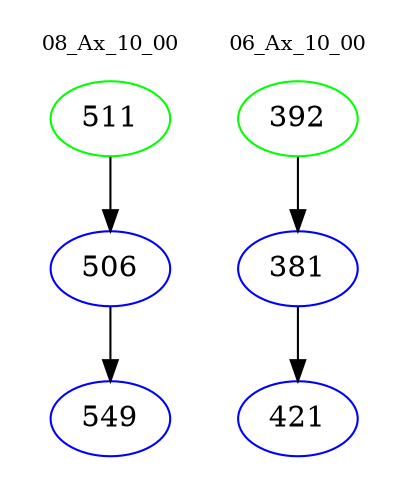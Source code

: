 digraph{
subgraph cluster_0 {
color = white
label = "08_Ax_10_00";
fontsize=10;
T0_511 [label="511", color="green"]
T0_511 -> T0_506 [color="black"]
T0_506 [label="506", color="blue"]
T0_506 -> T0_549 [color="black"]
T0_549 [label="549", color="blue"]
}
subgraph cluster_1 {
color = white
label = "06_Ax_10_00";
fontsize=10;
T1_392 [label="392", color="green"]
T1_392 -> T1_381 [color="black"]
T1_381 [label="381", color="blue"]
T1_381 -> T1_421 [color="black"]
T1_421 [label="421", color="blue"]
}
}

